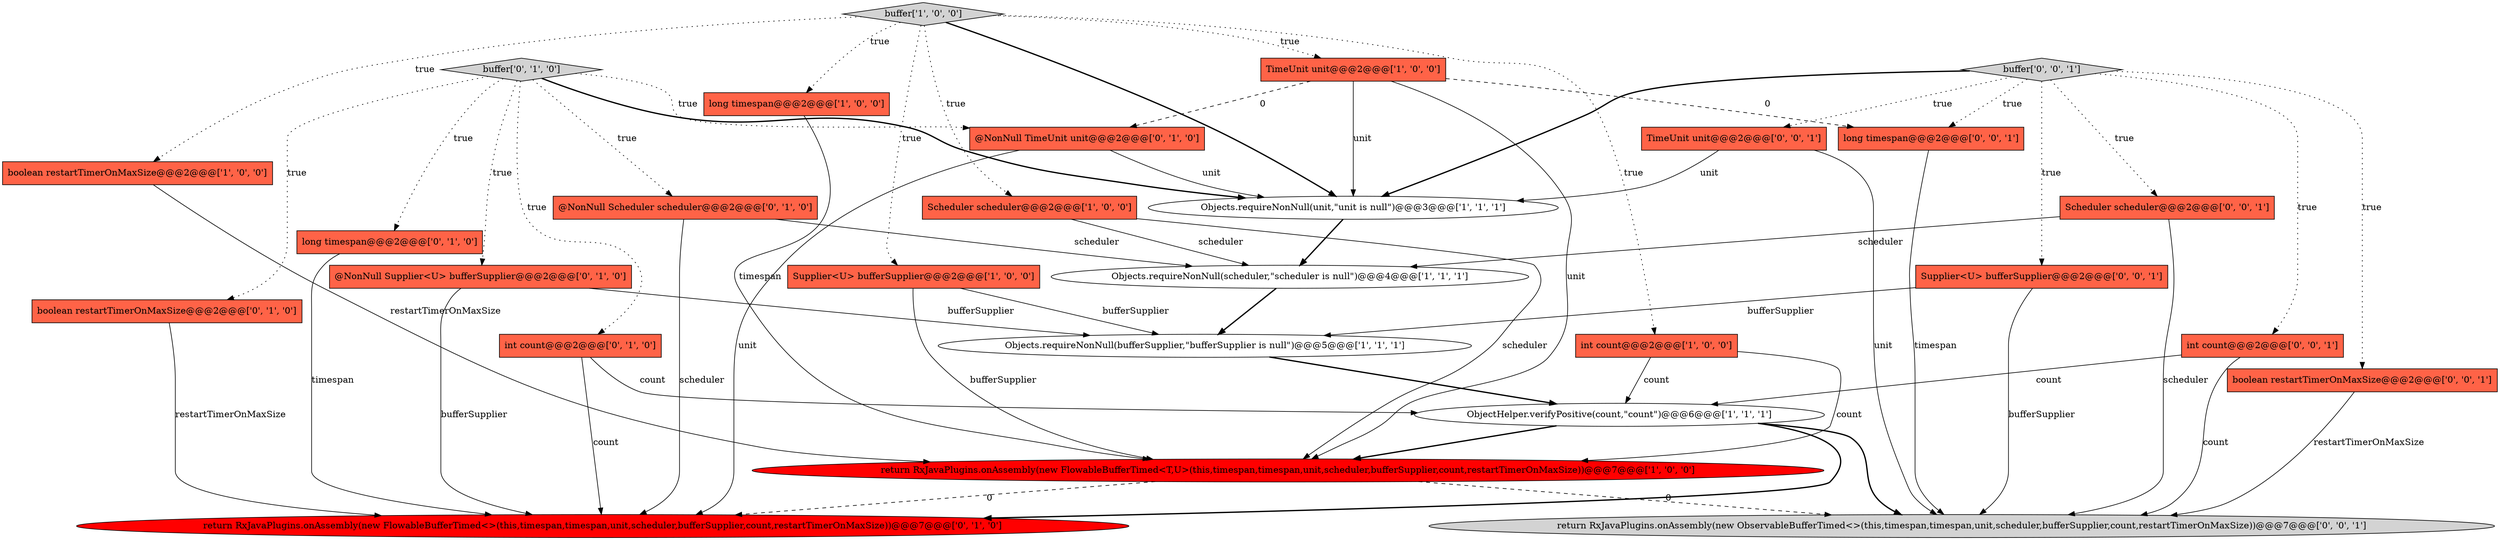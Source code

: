 digraph {
4 [style = filled, label = "Objects.requireNonNull(scheduler,\"scheduler is null\")@@@4@@@['1', '1', '1']", fillcolor = white, shape = ellipse image = "AAA0AAABBB1BBB"];
19 [style = filled, label = "buffer['0', '1', '0']", fillcolor = lightgray, shape = diamond image = "AAA0AAABBB2BBB"];
8 [style = filled, label = "TimeUnit unit@@@2@@@['1', '0', '0']", fillcolor = tomato, shape = box image = "AAA1AAABBB1BBB"];
6 [style = filled, label = "Objects.requireNonNull(unit,\"unit is null\")@@@3@@@['1', '1', '1']", fillcolor = white, shape = ellipse image = "AAA0AAABBB1BBB"];
17 [style = filled, label = "return RxJavaPlugins.onAssembly(new FlowableBufferTimed<>(this,timespan,timespan,unit,scheduler,bufferSupplier,count,restartTimerOnMaxSize))@@@7@@@['0', '1', '0']", fillcolor = red, shape = ellipse image = "AAA1AAABBB2BBB"];
18 [style = filled, label = "@NonNull TimeUnit unit@@@2@@@['0', '1', '0']", fillcolor = tomato, shape = box image = "AAA1AAABBB2BBB"];
3 [style = filled, label = "Supplier<U> bufferSupplier@@@2@@@['1', '0', '0']", fillcolor = tomato, shape = box image = "AAA0AAABBB1BBB"];
23 [style = filled, label = "Supplier<U> bufferSupplier@@@2@@@['0', '0', '1']", fillcolor = tomato, shape = box image = "AAA0AAABBB3BBB"];
21 [style = filled, label = "Scheduler scheduler@@@2@@@['0', '0', '1']", fillcolor = tomato, shape = box image = "AAA0AAABBB3BBB"];
26 [style = filled, label = "long timespan@@@2@@@['0', '0', '1']", fillcolor = tomato, shape = box image = "AAA0AAABBB3BBB"];
24 [style = filled, label = "TimeUnit unit@@@2@@@['0', '0', '1']", fillcolor = tomato, shape = box image = "AAA0AAABBB3BBB"];
15 [style = filled, label = "int count@@@2@@@['0', '1', '0']", fillcolor = tomato, shape = box image = "AAA0AAABBB2BBB"];
12 [style = filled, label = "@NonNull Scheduler scheduler@@@2@@@['0', '1', '0']", fillcolor = tomato, shape = box image = "AAA0AAABBB2BBB"];
16 [style = filled, label = "long timespan@@@2@@@['0', '1', '0']", fillcolor = tomato, shape = box image = "AAA0AAABBB2BBB"];
27 [style = filled, label = "return RxJavaPlugins.onAssembly(new ObservableBufferTimed<>(this,timespan,timespan,unit,scheduler,bufferSupplier,count,restartTimerOnMaxSize))@@@7@@@['0', '0', '1']", fillcolor = lightgray, shape = ellipse image = "AAA0AAABBB3BBB"];
9 [style = filled, label = "return RxJavaPlugins.onAssembly(new FlowableBufferTimed<T,U>(this,timespan,timespan,unit,scheduler,bufferSupplier,count,restartTimerOnMaxSize))@@@7@@@['1', '0', '0']", fillcolor = red, shape = ellipse image = "AAA1AAABBB1BBB"];
2 [style = filled, label = "int count@@@2@@@['1', '0', '0']", fillcolor = tomato, shape = box image = "AAA0AAABBB1BBB"];
13 [style = filled, label = "@NonNull Supplier<U> bufferSupplier@@@2@@@['0', '1', '0']", fillcolor = tomato, shape = box image = "AAA0AAABBB2BBB"];
22 [style = filled, label = "boolean restartTimerOnMaxSize@@@2@@@['0', '0', '1']", fillcolor = tomato, shape = box image = "AAA0AAABBB3BBB"];
7 [style = filled, label = "Objects.requireNonNull(bufferSupplier,\"bufferSupplier is null\")@@@5@@@['1', '1', '1']", fillcolor = white, shape = ellipse image = "AAA0AAABBB1BBB"];
14 [style = filled, label = "boolean restartTimerOnMaxSize@@@2@@@['0', '1', '0']", fillcolor = tomato, shape = box image = "AAA0AAABBB2BBB"];
10 [style = filled, label = "buffer['1', '0', '0']", fillcolor = lightgray, shape = diamond image = "AAA0AAABBB1BBB"];
11 [style = filled, label = "ObjectHelper.verifyPositive(count,\"count\")@@@6@@@['1', '1', '1']", fillcolor = white, shape = ellipse image = "AAA0AAABBB1BBB"];
20 [style = filled, label = "int count@@@2@@@['0', '0', '1']", fillcolor = tomato, shape = box image = "AAA0AAABBB3BBB"];
0 [style = filled, label = "long timespan@@@2@@@['1', '0', '0']", fillcolor = tomato, shape = box image = "AAA0AAABBB1BBB"];
5 [style = filled, label = "boolean restartTimerOnMaxSize@@@2@@@['1', '0', '0']", fillcolor = tomato, shape = box image = "AAA0AAABBB1BBB"];
1 [style = filled, label = "Scheduler scheduler@@@2@@@['1', '0', '0']", fillcolor = tomato, shape = box image = "AAA0AAABBB1BBB"];
25 [style = filled, label = "buffer['0', '0', '1']", fillcolor = lightgray, shape = diamond image = "AAA0AAABBB3BBB"];
26->27 [style = solid, label="timespan"];
8->6 [style = solid, label="unit"];
10->8 [style = dotted, label="true"];
19->14 [style = dotted, label="true"];
7->11 [style = bold, label=""];
18->17 [style = solid, label="unit"];
2->9 [style = solid, label="count"];
15->11 [style = solid, label="count"];
20->27 [style = solid, label="count"];
24->27 [style = solid, label="unit"];
21->4 [style = solid, label="scheduler"];
5->9 [style = solid, label="restartTimerOnMaxSize"];
18->6 [style = solid, label="unit"];
19->18 [style = dotted, label="true"];
3->9 [style = solid, label="bufferSupplier"];
10->3 [style = dotted, label="true"];
19->12 [style = dotted, label="true"];
25->24 [style = dotted, label="true"];
23->27 [style = solid, label="bufferSupplier"];
14->17 [style = solid, label="restartTimerOnMaxSize"];
9->27 [style = dashed, label="0"];
19->13 [style = dotted, label="true"];
0->9 [style = solid, label="timespan"];
19->15 [style = dotted, label="true"];
25->6 [style = bold, label=""];
11->9 [style = bold, label=""];
12->17 [style = solid, label="scheduler"];
19->6 [style = bold, label=""];
10->5 [style = dotted, label="true"];
23->7 [style = solid, label="bufferSupplier"];
2->11 [style = solid, label="count"];
10->6 [style = bold, label=""];
4->7 [style = bold, label=""];
1->9 [style = solid, label="scheduler"];
15->17 [style = solid, label="count"];
6->4 [style = bold, label=""];
24->6 [style = solid, label="unit"];
13->7 [style = solid, label="bufferSupplier"];
16->17 [style = solid, label="timespan"];
22->27 [style = solid, label="restartTimerOnMaxSize"];
10->2 [style = dotted, label="true"];
9->17 [style = dashed, label="0"];
13->17 [style = solid, label="bufferSupplier"];
25->20 [style = dotted, label="true"];
19->16 [style = dotted, label="true"];
25->22 [style = dotted, label="true"];
21->27 [style = solid, label="scheduler"];
11->17 [style = bold, label=""];
10->0 [style = dotted, label="true"];
8->18 [style = dashed, label="0"];
20->11 [style = solid, label="count"];
10->1 [style = dotted, label="true"];
25->23 [style = dotted, label="true"];
1->4 [style = solid, label="scheduler"];
12->4 [style = solid, label="scheduler"];
25->26 [style = dotted, label="true"];
8->9 [style = solid, label="unit"];
25->21 [style = dotted, label="true"];
11->27 [style = bold, label=""];
8->26 [style = dashed, label="0"];
3->7 [style = solid, label="bufferSupplier"];
}
